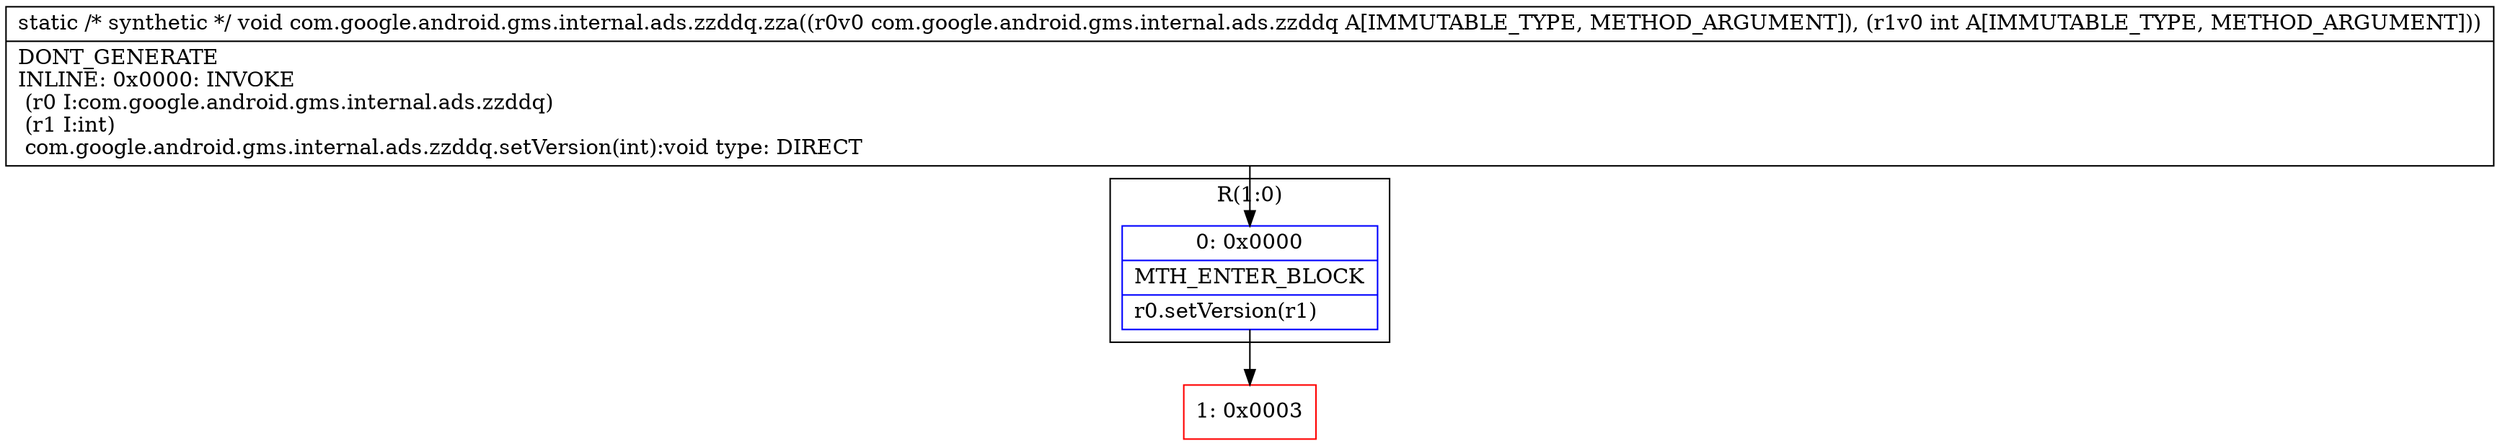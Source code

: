 digraph "CFG forcom.google.android.gms.internal.ads.zzddq.zza(Lcom\/google\/android\/gms\/internal\/ads\/zzddq;I)V" {
subgraph cluster_Region_1097920188 {
label = "R(1:0)";
node [shape=record,color=blue];
Node_0 [shape=record,label="{0\:\ 0x0000|MTH_ENTER_BLOCK\l|r0.setVersion(r1)\l}"];
}
Node_1 [shape=record,color=red,label="{1\:\ 0x0003}"];
MethodNode[shape=record,label="{static \/* synthetic *\/ void com.google.android.gms.internal.ads.zzddq.zza((r0v0 com.google.android.gms.internal.ads.zzddq A[IMMUTABLE_TYPE, METHOD_ARGUMENT]), (r1v0 int A[IMMUTABLE_TYPE, METHOD_ARGUMENT]))  | DONT_GENERATE\lINLINE: 0x0000: INVOKE  \l  (r0 I:com.google.android.gms.internal.ads.zzddq)\l  (r1 I:int)\l com.google.android.gms.internal.ads.zzddq.setVersion(int):void type: DIRECT\l}"];
MethodNode -> Node_0;
Node_0 -> Node_1;
}

